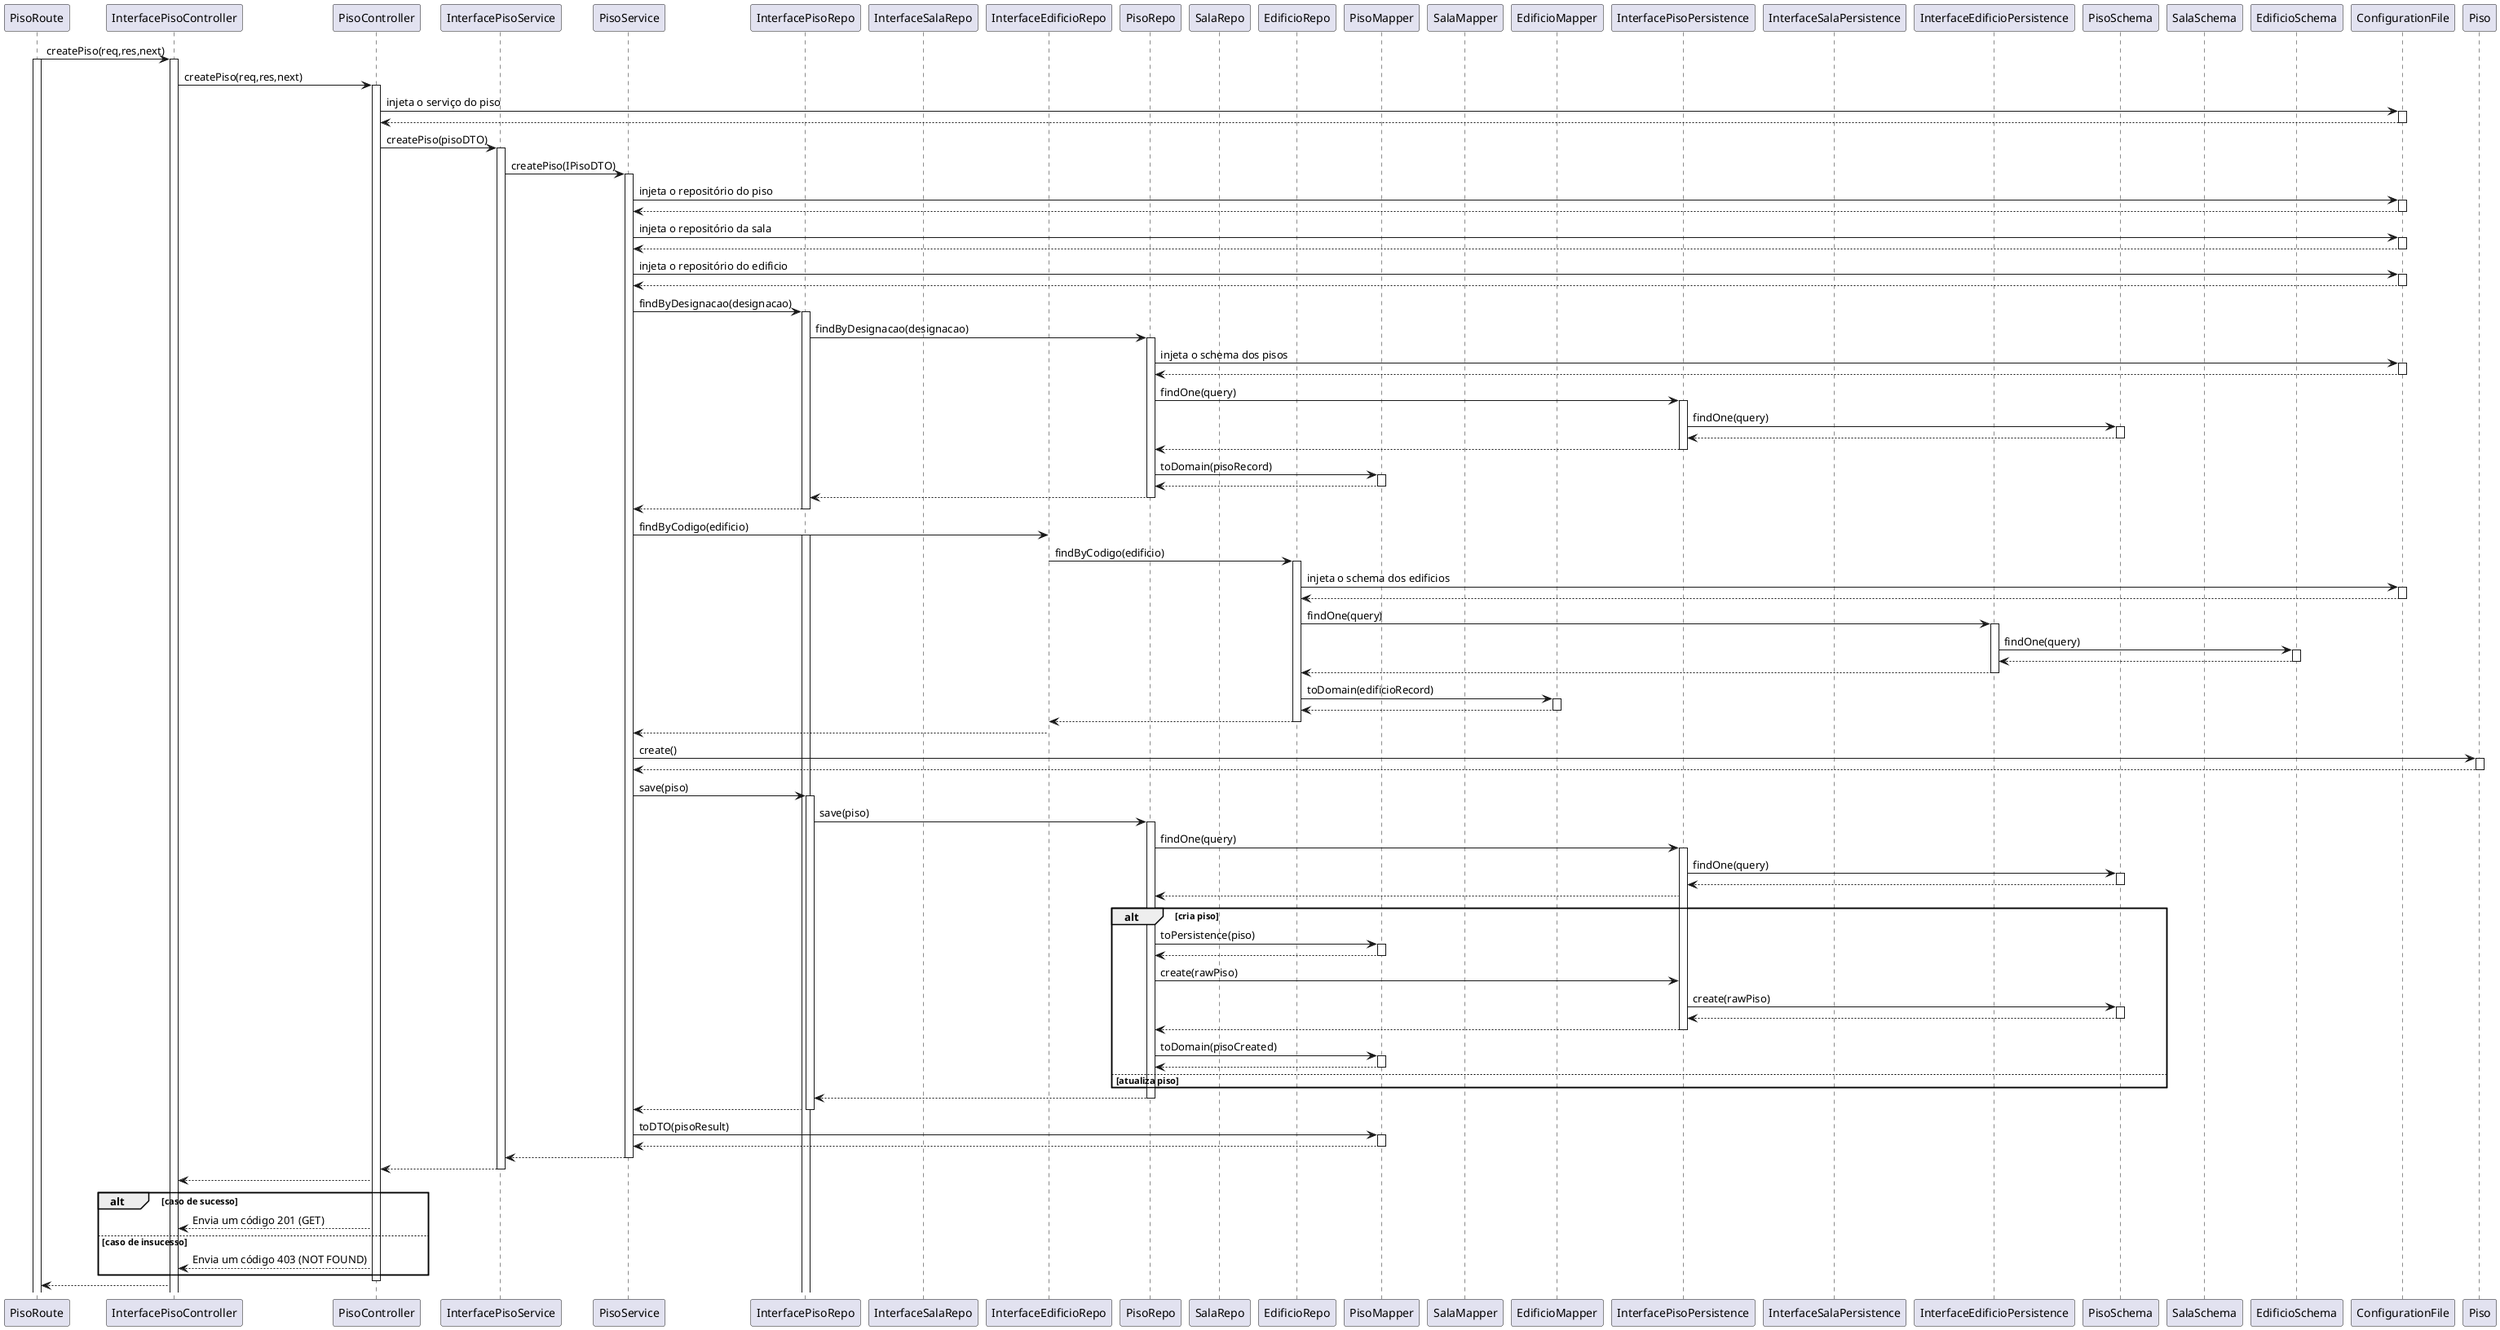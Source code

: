 @startuml sd


participant PisoRoute as route
participant InterfacePisoController as ictrl
participant PisoController as ctrl
participant InterfacePisoService as isvc
participant PisoService as svc
participant InterfacePisoRepo as irepo
participant InterfaceSalaRepo as isrepo
participant InterfaceEdificioRepo as ierepo
participant PisoRepo as repo
participant SalaRepo as srepo
participant EdificioRepo as erepo
participant PisoMapper as mapper
participant SalaMapper as smapper
participant EdificioMapper as emapper
participant InterfacePisoPersistence as ischema
participant InterfaceSalaPersistence as isschema
participant InterfaceEdificioPersistence as ieschema
participant PisoSchema as schema
participant SalaSchema as sschema
participant EdificioSchema as eschema
participant ConfigurationFile as conf
participant Piso as model


route -> ictrl++ : createPiso(req,res,next)
route++
ictrl -> ctrl : createPiso(req,res,next)
ctrl++
ctrl -> conf : injeta o serviço do piso
conf++
conf --> ctrl
conf--
ctrl -> isvc : createPiso(pisoDTO)
isvc++
isvc -> svc : createPiso(IPisoDTO)
svc++
svc -> conf : injeta o repositório do piso
conf++
conf --> svc
conf--
svc -> conf : injeta o repositório da sala
conf++
conf --> svc
conf--
svc -> conf : injeta o repositório do edificio
conf++
conf --> svc
conf--
svc -> irepo : findByDesignacao(designacao)
irepo++
irepo -> repo : findByDesignacao(designacao)
repo++
repo -> conf : injeta o schema dos pisos
conf++
conf --> repo
conf--
repo -> ischema : findOne(query)
ischema++
ischema -> schema : findOne(query)
schema++
schema --> ischema
schema--
ischema --> repo
ischema--
repo -> mapper : toDomain(pisoRecord)
mapper++
mapper --> repo
mapper--
repo--> irepo
repo--
irepo --> svc
irepo--

svc -> ierepo : findByCodigo(edificio)
irepo++
ierepo -> erepo : findByCodigo(edificio)
erepo++
erepo -> conf : injeta o schema dos edificios
conf++
conf --> erepo
conf--
erepo -> ieschema : findOne(query)
ieschema++
ieschema -> eschema : findOne(query)
eschema++
eschema --> ieschema
eschema--
ieschema --> erepo
ieschema--
erepo -> emapper : toDomain(edificioRecord)
emapper++
emapper --> erepo
emapper--
erepo--> ierepo
erepo--
ierepo --> svc
ierepo--

svc -> model : create()
model++
model --> svc
model--
svc -> irepo: save(piso)
irepo++
irepo -> repo :save(piso)
repo++
repo -> ischema : findOne(query)
ischema++
ischema -> schema : findOne(query)
schema++
schema --> ischema
schema--
ischema --> repo
alt cria piso
repo -> mapper : toPersistence(piso)
mapper++
mapper --> repo
mapper--
repo -> ischema : create(rawPiso)
ischema -> schema : create(rawPiso)
schema++
schema --> ischema
schema--
ischema --> repo
ischema--
repo -> mapper : toDomain(pisoCreated)
mapper++
mapper --> repo
mapper--
else atualiza piso
end
repo --> irepo
repo--
irepo --> svc
irepo--
svc -> mapper : toDTO(pisoResult)
mapper++
mapper --> svc
mapper--
svc --> isvc 
svc--
isvc --> ctrl
isvc--
ctrl --> ictrl
alt caso de sucesso
    ctrl --> ictrl : Envia um código 201 (GET)
else caso de insucesso
    ctrl --> ictrl : Envia um código 403 (NOT FOUND)
end
ctrl--
ictrl --> route
